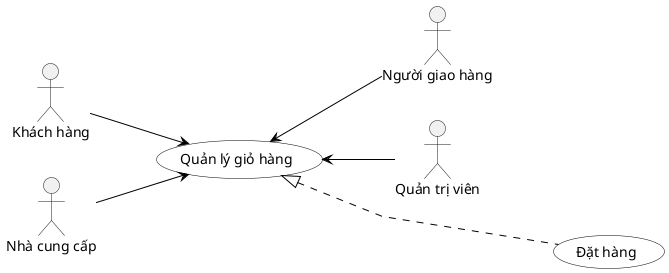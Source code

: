 @startuml
' Use horizontal layout with actors on both sides
left to right direction

' Improve visual appearance
skinparam usecase {
  BackgroundColor white
  BorderColor black
  ArrowColor black
}

skinparam linetype polyline

' Left actors
actor "Khách hàng" as kh
actor "Nhà cung cấp" as ncc
actor "Người giao hàng" as ngh
actor "Quản trị viên" as qtv

usecase "Quản lý giỏ hàng" as UC1
usecase "Đặt hàng" as UC2

kh --> UC1
ncc --> UC1
UC1 <-- ngh
UC1 <-- qtv

UC1 <|... UC2


@enduml
